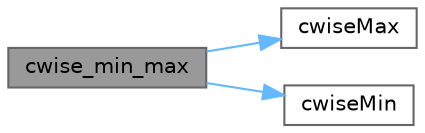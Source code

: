 digraph "cwise_min_max"
{
 // LATEX_PDF_SIZE
  bgcolor="transparent";
  edge [fontname=Helvetica,fontsize=10,labelfontname=Helvetica,labelfontsize=10];
  node [fontname=Helvetica,fontsize=10,shape=box,height=0.2,width=0.4];
  rankdir="LR";
  Node1 [id="Node000001",label="cwise_min_max",height=0.2,width=0.4,color="gray40", fillcolor="grey60", style="filled", fontcolor="black",tooltip=" "];
  Node1 -> Node2 [id="edge1_Node000001_Node000002",color="steelblue1",style="solid",tooltip=" "];
  Node2 [id="Node000002",label="cwiseMax",height=0.2,width=0.4,color="grey40", fillcolor="white", style="filled",URL="$_matrix_cwise_binary_ops_8h.html#ac63096e9c5c8153108adc3b3ecf05bd4",tooltip=" "];
  Node1 -> Node3 [id="edge2_Node000001_Node000003",color="steelblue1",style="solid",tooltip=" "];
  Node3 [id="Node000003",label="cwiseMin",height=0.2,width=0.4,color="grey40", fillcolor="white", style="filled",URL="$_matrix_cwise_binary_ops_8h.html#a738bbe664f3c3b35918c57b578f768a0",tooltip=" "];
}
